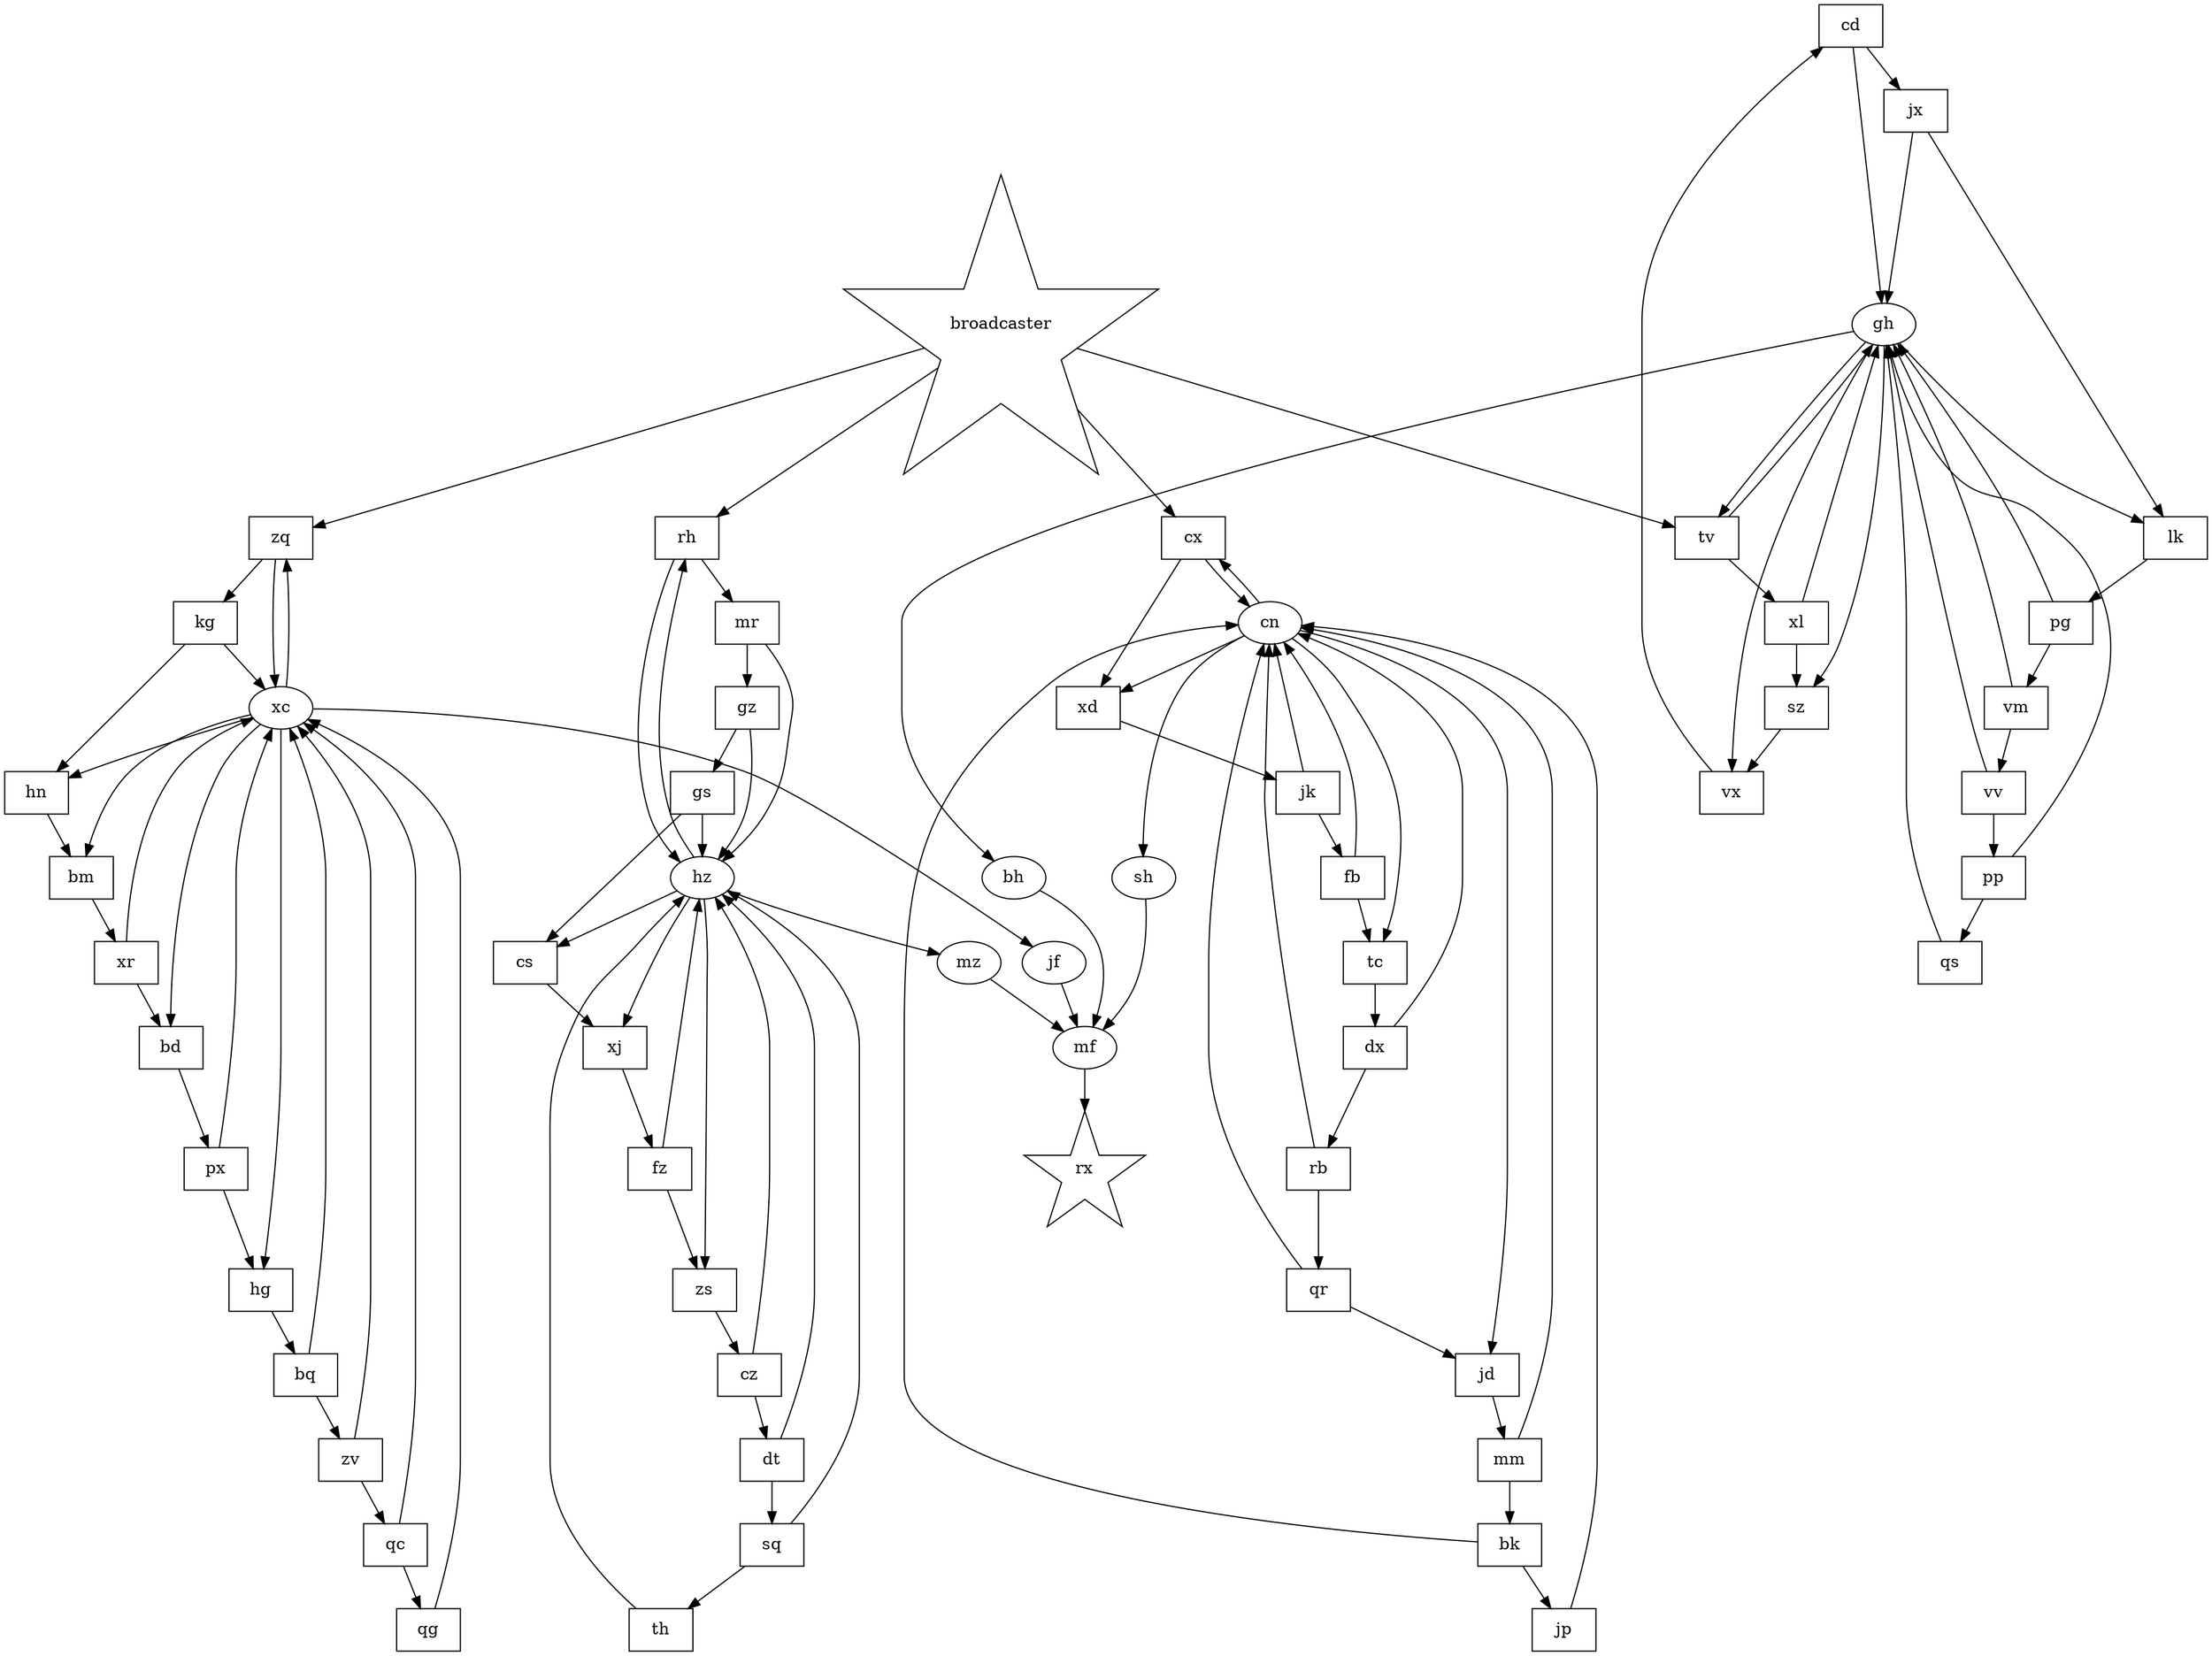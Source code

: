 digraph {
	cd [shape=box]
	bk [shape=box]
	px [shape=box]
	tv [shape=box]
	xc [shape=ellipse]
	bd [shape=box]
	bh [shape=ellipse]
	dx [shape=box]
	vv [shape=box]
	broadcaster [shape=star]
	rb [shape=box]
	jf [shape=ellipse]
	jd [shape=box]
	cx [shape=box]
	zs [shape=box]
	hn [shape=box]
	xr [shape=box]
	mf [shape=ellipse]
	zq [shape=box]
	cn [shape=ellipse]
	cs [shape=box]
	fb [shape=box]
	mm [shape=box]
	sq [shape=box]
	sz [shape=box]
	xl [shape=box]
	vm [shape=box]
	jp [shape=box]
	qr [shape=box]
	bq [shape=box]
	sh [shape=ellipse]
	gz [shape=box]
	qc [shape=box]
	hg [shape=box]
	dt [shape=box]
	xj [shape=box]
	qs [shape=box]
	fz [shape=box]
	qg [shape=box]
	pp [shape=box]
	zv [shape=box]
	rh [shape=box]
	gh [shape=ellipse]
	th [shape=box]
	mz [shape=ellipse]
	bm [shape=box]
	lk [shape=box]
	jx [shape=box]
	hz [shape=ellipse]
	tc [shape=box]
	mr [shape=box]
	xd [shape=box]
	pg [shape=box]
	kg [shape=box]
	gs [shape=box]
	vx [shape=box]
	cz [shape=box]
	jk [shape=box]
	cd -> jx
	cd -> gh
	bk -> jp
	bk -> cn
	px -> xc
	px -> hg
	tv -> gh
	tv -> xl
	xc -> bm
	xc -> zq
	xc -> jf
	xc -> hg
	xc -> bd
	xc -> hn
	bd -> px
	bh -> mf
	dx -> cn
	dx -> rb
	vv -> pp
	vv -> gh
	broadcaster -> cx
	broadcaster -> zq
	broadcaster -> tv
	broadcaster -> rh
	rb -> cn
	rb -> qr
	jf -> mf
	jd -> mm
	cx -> xd
	cx -> cn
	zs -> cz
	hn -> bm
	xr -> bd
	xr -> xc
	rx [shape=star]
	mf -> rx
	zq -> kg
	zq -> xc
	cn -> sh
	cn -> jd
	cn -> cx
	cn -> tc
	cn -> xd
	cs -> xj
	fb -> tc
	fb -> cn
	mm -> cn
	mm -> bk
	sq -> th
	sq -> hz
	sz -> vx
	xl -> gh
	xl -> sz
	vm -> gh
	vm -> vv
	jp -> cn
	qr -> cn
	qr -> jd
	bq -> xc
	bq -> zv
	sh -> mf
	gz -> gs
	gz -> hz
	qc -> qg
	qc -> xc
	hg -> bq
	dt -> sq
	dt -> hz
	xj -> fz
	qs -> gh
	fz -> hz
	fz -> zs
	qg -> xc
	pp -> qs
	pp -> gh
	zv -> xc
	zv -> qc
	rh -> hz
	rh -> mr
	gh -> tv
	gh -> lk
	gh -> sz
	gh -> bh
	gh -> vx
	th -> hz
	mz -> mf
	bm -> xr
	lk -> pg
	jx -> lk
	jx -> gh
	hz -> xj
	hz -> cs
	hz -> zs
	hz -> rh
	hz -> mz
	tc -> dx
	mr -> hz
	mr -> gz
	xd -> jk
	pg -> vm
	pg -> gh
	kg -> hn
	kg -> xc
	gs -> cs
	gs -> hz
	vx -> cd
	cz -> hz
	cz -> dt
	jk -> cn
	jk -> fb
}
